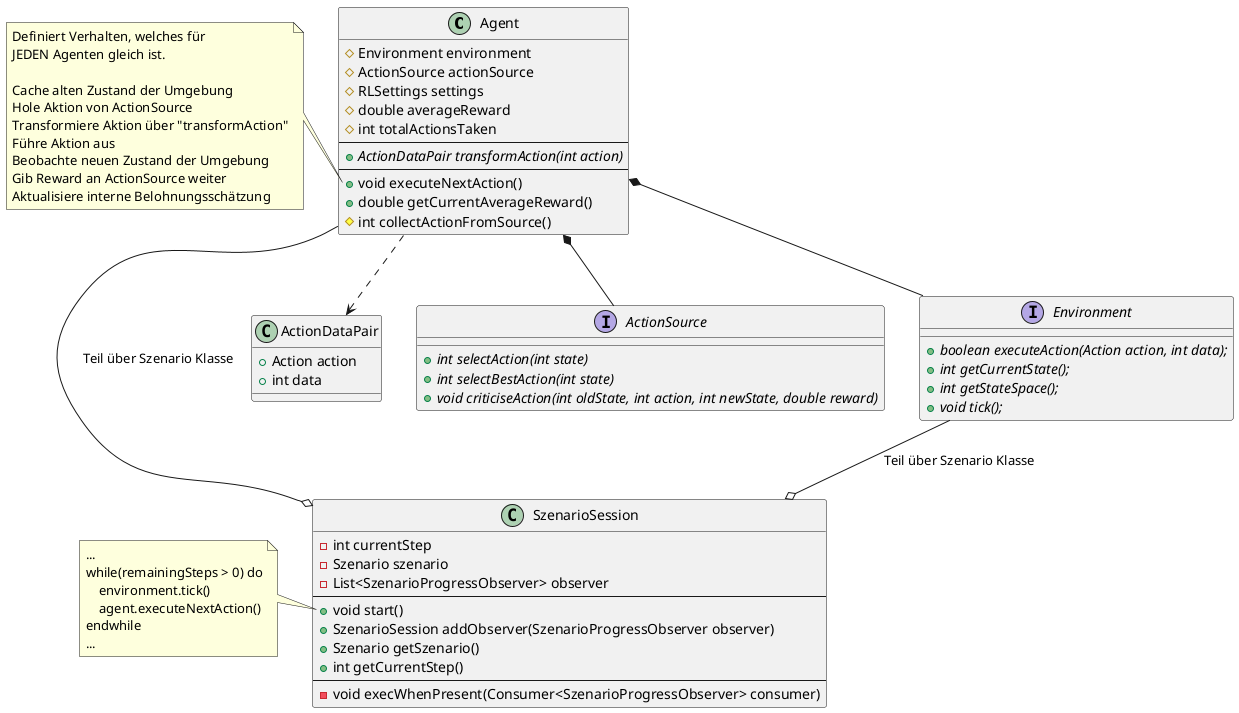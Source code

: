 @startuml
'https://plantuml.com/class-diagram

class Agent {
    #Environment environment
    #ActionSource actionSource
    #RLSettings settings
    #double averageReward
    #int totalActionsTaken
    --
    +{abstract} ActionDataPair transformAction(int action)
    ---
    +void executeNextAction()
    +double getCurrentAverageReward()
    #int collectActionFromSource()
}

class ActionDataPair {
    +Action action
    +int data
}

interface ActionSource {
    +{abstract}int selectAction(int state)
    +{abstract}int selectBestAction(int state)
    +{abstract}void criticiseAction(int oldState, int action, int newState, double reward)
}

interface Environment {
    +{abstract}boolean executeAction(Action action, int data);
    +{abstract}int getCurrentState();
    +{abstract}int getStateSpace();
    +{abstract}void tick();
}

class SzenarioSession {
-int currentStep
-Szenario szenario
-List<SzenarioProgressObserver> observer
--
+void start()
+SzenarioSession addObserver(SzenarioProgressObserver observer)
+Szenario getSzenario()
+int getCurrentStep()
--
-void execWhenPresent(Consumer<SzenarioProgressObserver> consumer)
}

note left of SzenarioSession::start
    ...
    while(remainingSteps > 0) do
        environment.tick()
        agent.executeNextAction()
    endwhile
    ...
end note

note left of Agent::executeNextAction
    Definiert Verhalten, welches für
    JEDEN Agenten gleich ist.

    Cache alten Zustand der Umgebung
    Hole Aktion von ActionSource
    Transformiere Aktion über "transformAction"
    Führe Aktion aus
    Beobachte neuen Zustand der Umgebung
    Gib Reward an ActionSource weiter
    Aktualisiere interne Belohnungsschätzung
end note

Environment --o SzenarioSession : Teil über Szenario Klasse
Agent --o SzenarioSession : Teil über Szenario Klasse
Agent ..> ActionDataPair
Agent *-- Environment
Agent *-- ActionSource

@enduml